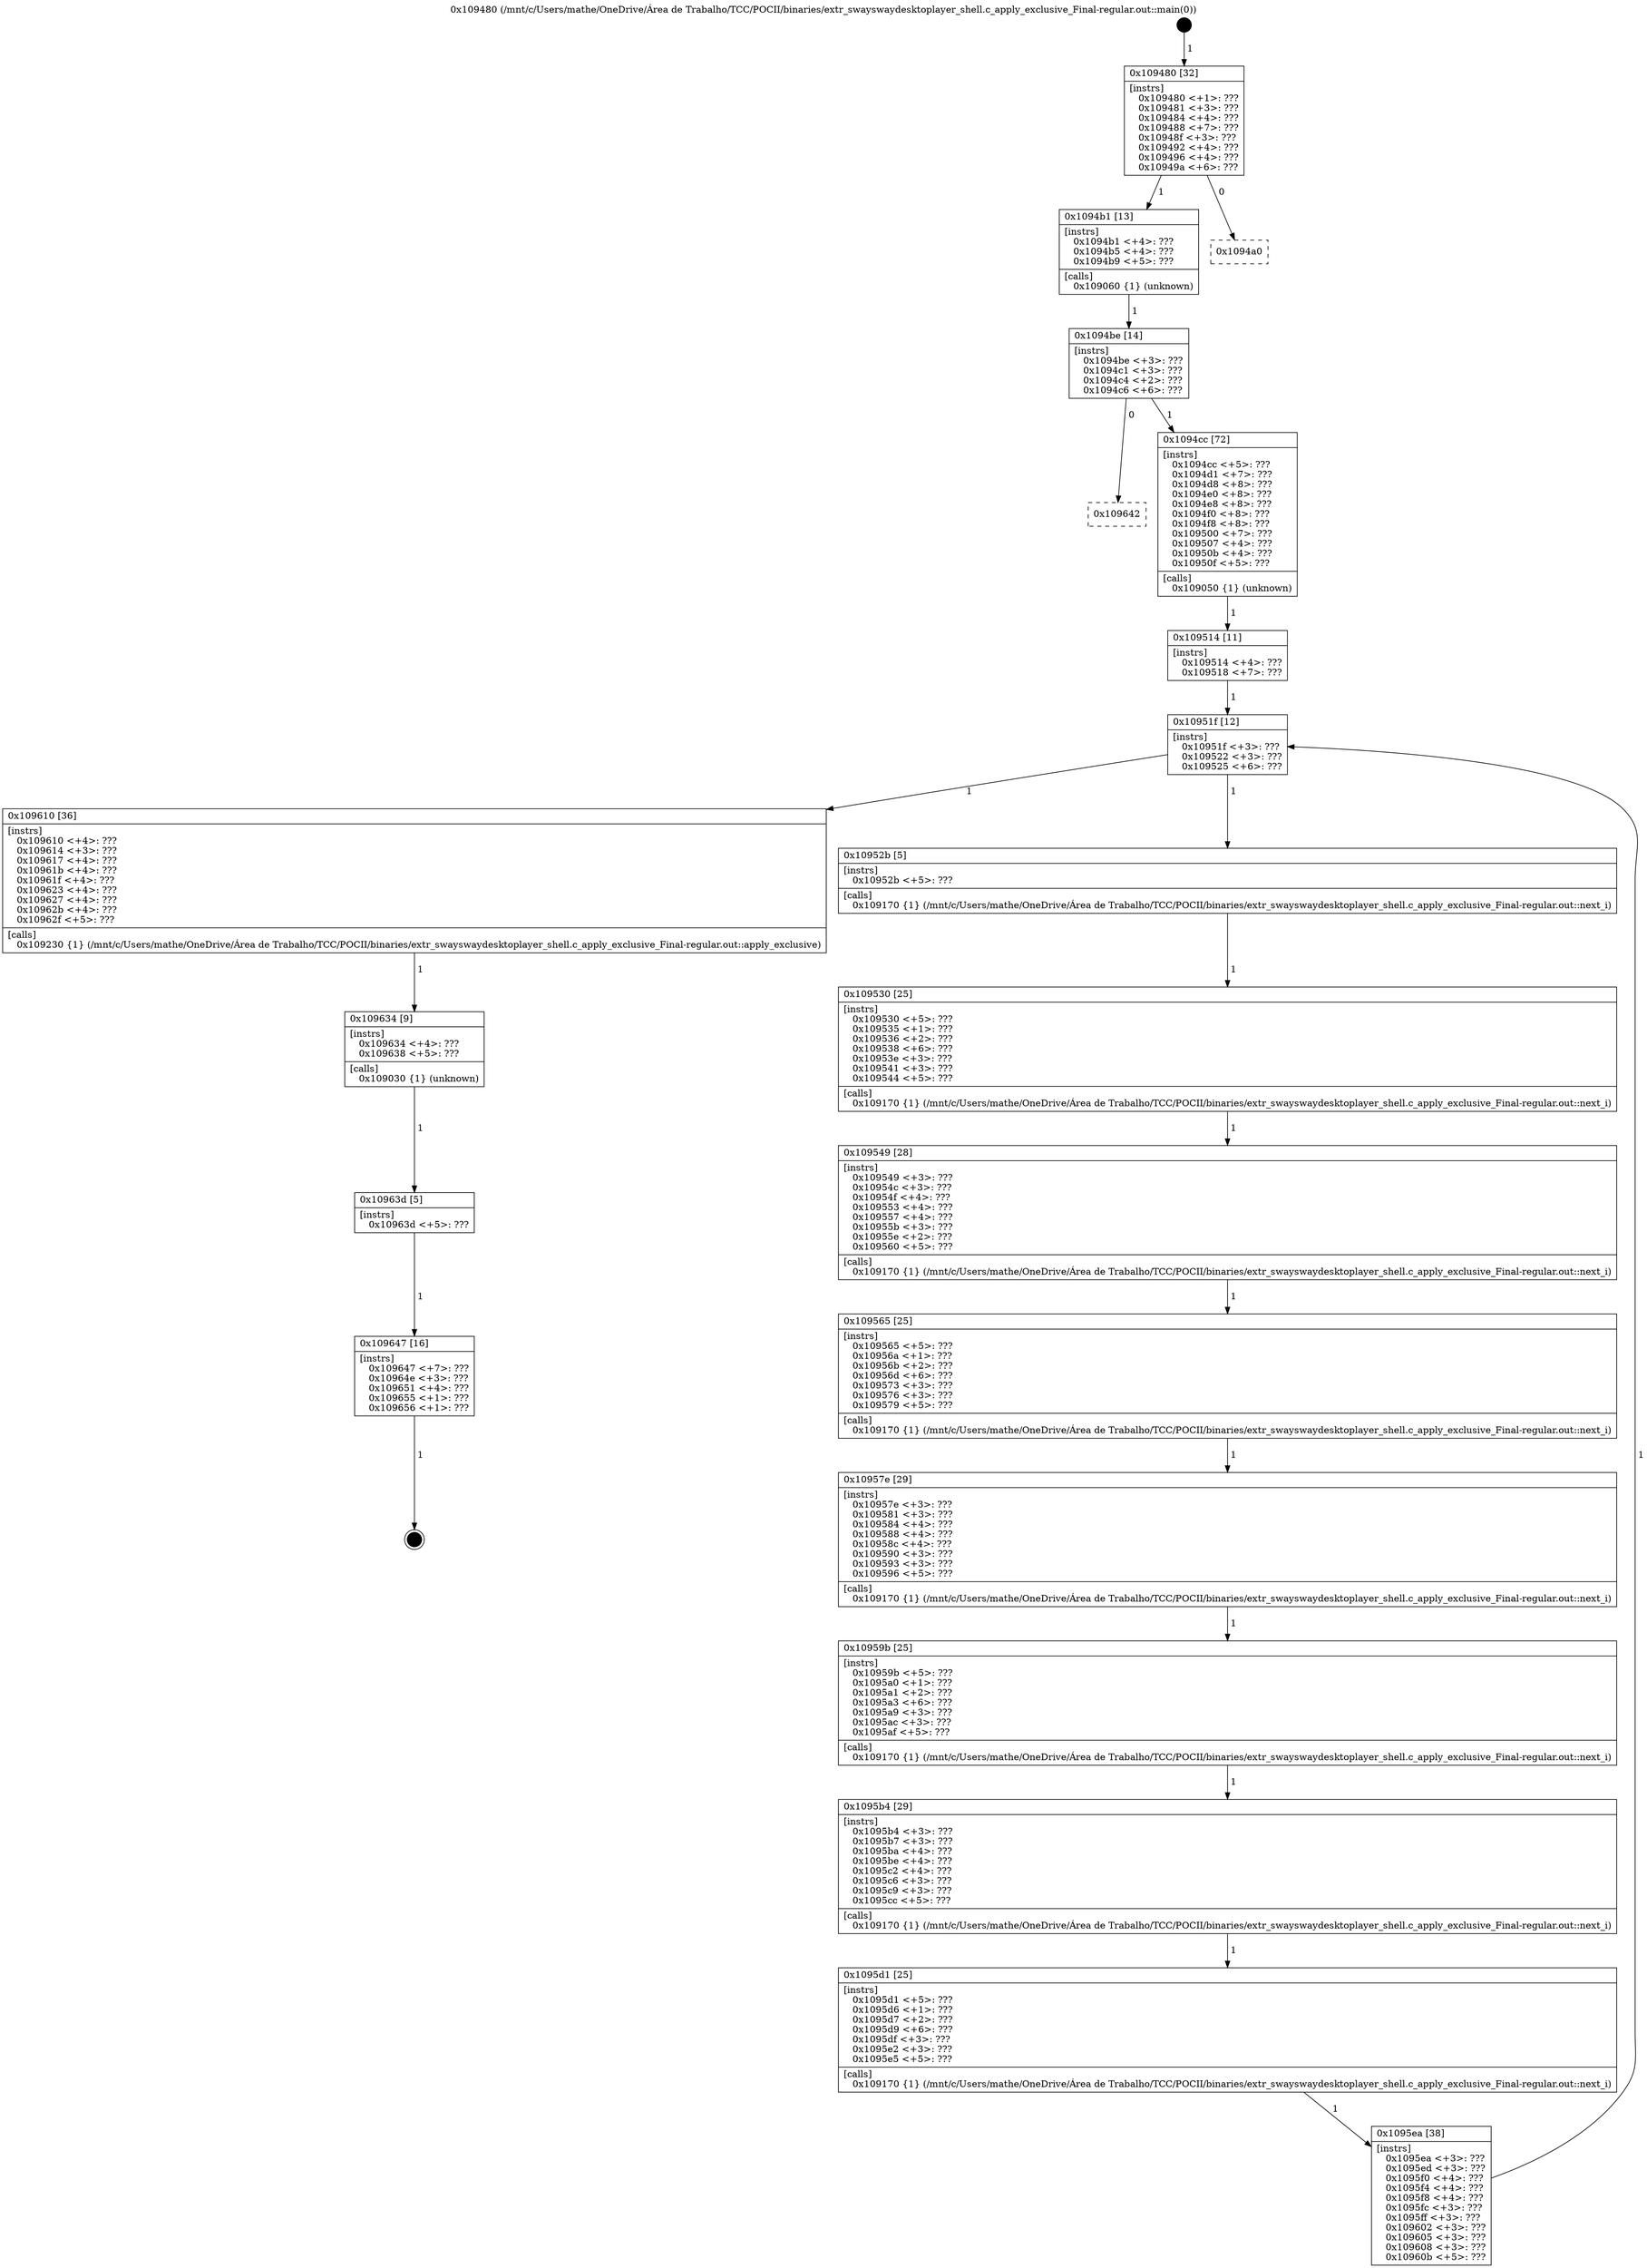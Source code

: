 digraph "0x109480" {
  label = "0x109480 (/mnt/c/Users/mathe/OneDrive/Área de Trabalho/TCC/POCII/binaries/extr_swayswaydesktoplayer_shell.c_apply_exclusive_Final-regular.out::main(0))"
  labelloc = "t"
  node[shape=record]

  Entry [label="",width=0.3,height=0.3,shape=circle,fillcolor=black,style=filled]
  "0x109480" [label="{
     0x109480 [32]\l
     | [instrs]\l
     &nbsp;&nbsp;0x109480 \<+1\>: ???\l
     &nbsp;&nbsp;0x109481 \<+3\>: ???\l
     &nbsp;&nbsp;0x109484 \<+4\>: ???\l
     &nbsp;&nbsp;0x109488 \<+7\>: ???\l
     &nbsp;&nbsp;0x10948f \<+3\>: ???\l
     &nbsp;&nbsp;0x109492 \<+4\>: ???\l
     &nbsp;&nbsp;0x109496 \<+4\>: ???\l
     &nbsp;&nbsp;0x10949a \<+6\>: ???\l
  }"]
  "0x1094b1" [label="{
     0x1094b1 [13]\l
     | [instrs]\l
     &nbsp;&nbsp;0x1094b1 \<+4\>: ???\l
     &nbsp;&nbsp;0x1094b5 \<+4\>: ???\l
     &nbsp;&nbsp;0x1094b9 \<+5\>: ???\l
     | [calls]\l
     &nbsp;&nbsp;0x109060 \{1\} (unknown)\l
  }"]
  "0x1094a0" [label="{
     0x1094a0\l
  }", style=dashed]
  "0x1094be" [label="{
     0x1094be [14]\l
     | [instrs]\l
     &nbsp;&nbsp;0x1094be \<+3\>: ???\l
     &nbsp;&nbsp;0x1094c1 \<+3\>: ???\l
     &nbsp;&nbsp;0x1094c4 \<+2\>: ???\l
     &nbsp;&nbsp;0x1094c6 \<+6\>: ???\l
  }"]
  "0x109642" [label="{
     0x109642\l
  }", style=dashed]
  "0x1094cc" [label="{
     0x1094cc [72]\l
     | [instrs]\l
     &nbsp;&nbsp;0x1094cc \<+5\>: ???\l
     &nbsp;&nbsp;0x1094d1 \<+7\>: ???\l
     &nbsp;&nbsp;0x1094d8 \<+8\>: ???\l
     &nbsp;&nbsp;0x1094e0 \<+8\>: ???\l
     &nbsp;&nbsp;0x1094e8 \<+8\>: ???\l
     &nbsp;&nbsp;0x1094f0 \<+8\>: ???\l
     &nbsp;&nbsp;0x1094f8 \<+8\>: ???\l
     &nbsp;&nbsp;0x109500 \<+7\>: ???\l
     &nbsp;&nbsp;0x109507 \<+4\>: ???\l
     &nbsp;&nbsp;0x10950b \<+4\>: ???\l
     &nbsp;&nbsp;0x10950f \<+5\>: ???\l
     | [calls]\l
     &nbsp;&nbsp;0x109050 \{1\} (unknown)\l
  }"]
  Exit [label="",width=0.3,height=0.3,shape=circle,fillcolor=black,style=filled,peripheries=2]
  "0x10951f" [label="{
     0x10951f [12]\l
     | [instrs]\l
     &nbsp;&nbsp;0x10951f \<+3\>: ???\l
     &nbsp;&nbsp;0x109522 \<+3\>: ???\l
     &nbsp;&nbsp;0x109525 \<+6\>: ???\l
  }"]
  "0x109610" [label="{
     0x109610 [36]\l
     | [instrs]\l
     &nbsp;&nbsp;0x109610 \<+4\>: ???\l
     &nbsp;&nbsp;0x109614 \<+3\>: ???\l
     &nbsp;&nbsp;0x109617 \<+4\>: ???\l
     &nbsp;&nbsp;0x10961b \<+4\>: ???\l
     &nbsp;&nbsp;0x10961f \<+4\>: ???\l
     &nbsp;&nbsp;0x109623 \<+4\>: ???\l
     &nbsp;&nbsp;0x109627 \<+4\>: ???\l
     &nbsp;&nbsp;0x10962b \<+4\>: ???\l
     &nbsp;&nbsp;0x10962f \<+5\>: ???\l
     | [calls]\l
     &nbsp;&nbsp;0x109230 \{1\} (/mnt/c/Users/mathe/OneDrive/Área de Trabalho/TCC/POCII/binaries/extr_swayswaydesktoplayer_shell.c_apply_exclusive_Final-regular.out::apply_exclusive)\l
  }"]
  "0x10952b" [label="{
     0x10952b [5]\l
     | [instrs]\l
     &nbsp;&nbsp;0x10952b \<+5\>: ???\l
     | [calls]\l
     &nbsp;&nbsp;0x109170 \{1\} (/mnt/c/Users/mathe/OneDrive/Área de Trabalho/TCC/POCII/binaries/extr_swayswaydesktoplayer_shell.c_apply_exclusive_Final-regular.out::next_i)\l
  }"]
  "0x109530" [label="{
     0x109530 [25]\l
     | [instrs]\l
     &nbsp;&nbsp;0x109530 \<+5\>: ???\l
     &nbsp;&nbsp;0x109535 \<+1\>: ???\l
     &nbsp;&nbsp;0x109536 \<+2\>: ???\l
     &nbsp;&nbsp;0x109538 \<+6\>: ???\l
     &nbsp;&nbsp;0x10953e \<+3\>: ???\l
     &nbsp;&nbsp;0x109541 \<+3\>: ???\l
     &nbsp;&nbsp;0x109544 \<+5\>: ???\l
     | [calls]\l
     &nbsp;&nbsp;0x109170 \{1\} (/mnt/c/Users/mathe/OneDrive/Área de Trabalho/TCC/POCII/binaries/extr_swayswaydesktoplayer_shell.c_apply_exclusive_Final-regular.out::next_i)\l
  }"]
  "0x109549" [label="{
     0x109549 [28]\l
     | [instrs]\l
     &nbsp;&nbsp;0x109549 \<+3\>: ???\l
     &nbsp;&nbsp;0x10954c \<+3\>: ???\l
     &nbsp;&nbsp;0x10954f \<+4\>: ???\l
     &nbsp;&nbsp;0x109553 \<+4\>: ???\l
     &nbsp;&nbsp;0x109557 \<+4\>: ???\l
     &nbsp;&nbsp;0x10955b \<+3\>: ???\l
     &nbsp;&nbsp;0x10955e \<+2\>: ???\l
     &nbsp;&nbsp;0x109560 \<+5\>: ???\l
     | [calls]\l
     &nbsp;&nbsp;0x109170 \{1\} (/mnt/c/Users/mathe/OneDrive/Área de Trabalho/TCC/POCII/binaries/extr_swayswaydesktoplayer_shell.c_apply_exclusive_Final-regular.out::next_i)\l
  }"]
  "0x109565" [label="{
     0x109565 [25]\l
     | [instrs]\l
     &nbsp;&nbsp;0x109565 \<+5\>: ???\l
     &nbsp;&nbsp;0x10956a \<+1\>: ???\l
     &nbsp;&nbsp;0x10956b \<+2\>: ???\l
     &nbsp;&nbsp;0x10956d \<+6\>: ???\l
     &nbsp;&nbsp;0x109573 \<+3\>: ???\l
     &nbsp;&nbsp;0x109576 \<+3\>: ???\l
     &nbsp;&nbsp;0x109579 \<+5\>: ???\l
     | [calls]\l
     &nbsp;&nbsp;0x109170 \{1\} (/mnt/c/Users/mathe/OneDrive/Área de Trabalho/TCC/POCII/binaries/extr_swayswaydesktoplayer_shell.c_apply_exclusive_Final-regular.out::next_i)\l
  }"]
  "0x10957e" [label="{
     0x10957e [29]\l
     | [instrs]\l
     &nbsp;&nbsp;0x10957e \<+3\>: ???\l
     &nbsp;&nbsp;0x109581 \<+3\>: ???\l
     &nbsp;&nbsp;0x109584 \<+4\>: ???\l
     &nbsp;&nbsp;0x109588 \<+4\>: ???\l
     &nbsp;&nbsp;0x10958c \<+4\>: ???\l
     &nbsp;&nbsp;0x109590 \<+3\>: ???\l
     &nbsp;&nbsp;0x109593 \<+3\>: ???\l
     &nbsp;&nbsp;0x109596 \<+5\>: ???\l
     | [calls]\l
     &nbsp;&nbsp;0x109170 \{1\} (/mnt/c/Users/mathe/OneDrive/Área de Trabalho/TCC/POCII/binaries/extr_swayswaydesktoplayer_shell.c_apply_exclusive_Final-regular.out::next_i)\l
  }"]
  "0x10959b" [label="{
     0x10959b [25]\l
     | [instrs]\l
     &nbsp;&nbsp;0x10959b \<+5\>: ???\l
     &nbsp;&nbsp;0x1095a0 \<+1\>: ???\l
     &nbsp;&nbsp;0x1095a1 \<+2\>: ???\l
     &nbsp;&nbsp;0x1095a3 \<+6\>: ???\l
     &nbsp;&nbsp;0x1095a9 \<+3\>: ???\l
     &nbsp;&nbsp;0x1095ac \<+3\>: ???\l
     &nbsp;&nbsp;0x1095af \<+5\>: ???\l
     | [calls]\l
     &nbsp;&nbsp;0x109170 \{1\} (/mnt/c/Users/mathe/OneDrive/Área de Trabalho/TCC/POCII/binaries/extr_swayswaydesktoplayer_shell.c_apply_exclusive_Final-regular.out::next_i)\l
  }"]
  "0x1095b4" [label="{
     0x1095b4 [29]\l
     | [instrs]\l
     &nbsp;&nbsp;0x1095b4 \<+3\>: ???\l
     &nbsp;&nbsp;0x1095b7 \<+3\>: ???\l
     &nbsp;&nbsp;0x1095ba \<+4\>: ???\l
     &nbsp;&nbsp;0x1095be \<+4\>: ???\l
     &nbsp;&nbsp;0x1095c2 \<+4\>: ???\l
     &nbsp;&nbsp;0x1095c6 \<+3\>: ???\l
     &nbsp;&nbsp;0x1095c9 \<+3\>: ???\l
     &nbsp;&nbsp;0x1095cc \<+5\>: ???\l
     | [calls]\l
     &nbsp;&nbsp;0x109170 \{1\} (/mnt/c/Users/mathe/OneDrive/Área de Trabalho/TCC/POCII/binaries/extr_swayswaydesktoplayer_shell.c_apply_exclusive_Final-regular.out::next_i)\l
  }"]
  "0x1095d1" [label="{
     0x1095d1 [25]\l
     | [instrs]\l
     &nbsp;&nbsp;0x1095d1 \<+5\>: ???\l
     &nbsp;&nbsp;0x1095d6 \<+1\>: ???\l
     &nbsp;&nbsp;0x1095d7 \<+2\>: ???\l
     &nbsp;&nbsp;0x1095d9 \<+6\>: ???\l
     &nbsp;&nbsp;0x1095df \<+3\>: ???\l
     &nbsp;&nbsp;0x1095e2 \<+3\>: ???\l
     &nbsp;&nbsp;0x1095e5 \<+5\>: ???\l
     | [calls]\l
     &nbsp;&nbsp;0x109170 \{1\} (/mnt/c/Users/mathe/OneDrive/Área de Trabalho/TCC/POCII/binaries/extr_swayswaydesktoplayer_shell.c_apply_exclusive_Final-regular.out::next_i)\l
  }"]
  "0x1095ea" [label="{
     0x1095ea [38]\l
     | [instrs]\l
     &nbsp;&nbsp;0x1095ea \<+3\>: ???\l
     &nbsp;&nbsp;0x1095ed \<+3\>: ???\l
     &nbsp;&nbsp;0x1095f0 \<+4\>: ???\l
     &nbsp;&nbsp;0x1095f4 \<+4\>: ???\l
     &nbsp;&nbsp;0x1095f8 \<+4\>: ???\l
     &nbsp;&nbsp;0x1095fc \<+3\>: ???\l
     &nbsp;&nbsp;0x1095ff \<+3\>: ???\l
     &nbsp;&nbsp;0x109602 \<+3\>: ???\l
     &nbsp;&nbsp;0x109605 \<+3\>: ???\l
     &nbsp;&nbsp;0x109608 \<+3\>: ???\l
     &nbsp;&nbsp;0x10960b \<+5\>: ???\l
  }"]
  "0x109514" [label="{
     0x109514 [11]\l
     | [instrs]\l
     &nbsp;&nbsp;0x109514 \<+4\>: ???\l
     &nbsp;&nbsp;0x109518 \<+7\>: ???\l
  }"]
  "0x109634" [label="{
     0x109634 [9]\l
     | [instrs]\l
     &nbsp;&nbsp;0x109634 \<+4\>: ???\l
     &nbsp;&nbsp;0x109638 \<+5\>: ???\l
     | [calls]\l
     &nbsp;&nbsp;0x109030 \{1\} (unknown)\l
  }"]
  "0x10963d" [label="{
     0x10963d [5]\l
     | [instrs]\l
     &nbsp;&nbsp;0x10963d \<+5\>: ???\l
  }"]
  "0x109647" [label="{
     0x109647 [16]\l
     | [instrs]\l
     &nbsp;&nbsp;0x109647 \<+7\>: ???\l
     &nbsp;&nbsp;0x10964e \<+3\>: ???\l
     &nbsp;&nbsp;0x109651 \<+4\>: ???\l
     &nbsp;&nbsp;0x109655 \<+1\>: ???\l
     &nbsp;&nbsp;0x109656 \<+1\>: ???\l
  }"]
  Entry -> "0x109480" [label=" 1"]
  "0x109480" -> "0x1094b1" [label=" 1"]
  "0x109480" -> "0x1094a0" [label=" 0"]
  "0x1094b1" -> "0x1094be" [label=" 1"]
  "0x1094be" -> "0x109642" [label=" 0"]
  "0x1094be" -> "0x1094cc" [label=" 1"]
  "0x109647" -> Exit [label=" 1"]
  "0x1094cc" -> "0x109514" [label=" 1"]
  "0x10951f" -> "0x109610" [label=" 1"]
  "0x10951f" -> "0x10952b" [label=" 1"]
  "0x10952b" -> "0x109530" [label=" 1"]
  "0x109530" -> "0x109549" [label=" 1"]
  "0x109549" -> "0x109565" [label=" 1"]
  "0x109565" -> "0x10957e" [label=" 1"]
  "0x10957e" -> "0x10959b" [label=" 1"]
  "0x10959b" -> "0x1095b4" [label=" 1"]
  "0x1095b4" -> "0x1095d1" [label=" 1"]
  "0x1095d1" -> "0x1095ea" [label=" 1"]
  "0x109514" -> "0x10951f" [label=" 1"]
  "0x1095ea" -> "0x10951f" [label=" 1"]
  "0x109610" -> "0x109634" [label=" 1"]
  "0x109634" -> "0x10963d" [label=" 1"]
  "0x10963d" -> "0x109647" [label=" 1"]
}
